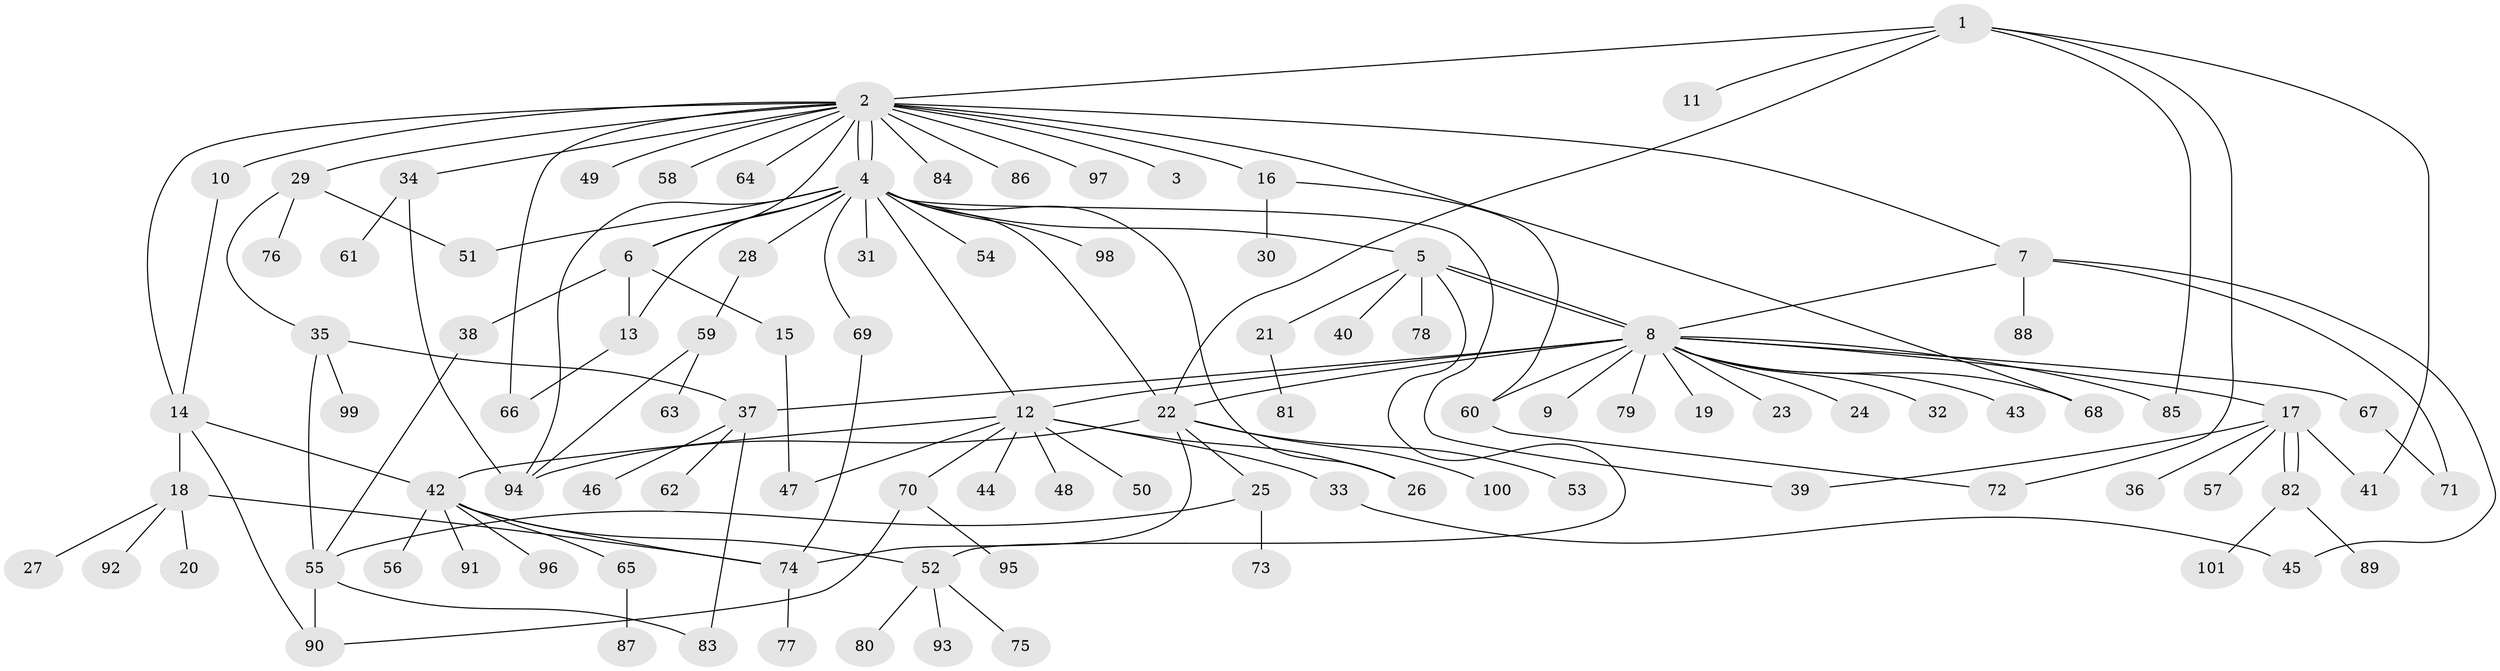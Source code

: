 // Generated by graph-tools (version 1.1) at 2025/49/03/09/25 03:49:47]
// undirected, 101 vertices, 136 edges
graph export_dot {
graph [start="1"]
  node [color=gray90,style=filled];
  1;
  2;
  3;
  4;
  5;
  6;
  7;
  8;
  9;
  10;
  11;
  12;
  13;
  14;
  15;
  16;
  17;
  18;
  19;
  20;
  21;
  22;
  23;
  24;
  25;
  26;
  27;
  28;
  29;
  30;
  31;
  32;
  33;
  34;
  35;
  36;
  37;
  38;
  39;
  40;
  41;
  42;
  43;
  44;
  45;
  46;
  47;
  48;
  49;
  50;
  51;
  52;
  53;
  54;
  55;
  56;
  57;
  58;
  59;
  60;
  61;
  62;
  63;
  64;
  65;
  66;
  67;
  68;
  69;
  70;
  71;
  72;
  73;
  74;
  75;
  76;
  77;
  78;
  79;
  80;
  81;
  82;
  83;
  84;
  85;
  86;
  87;
  88;
  89;
  90;
  91;
  92;
  93;
  94;
  95;
  96;
  97;
  98;
  99;
  100;
  101;
  1 -- 2;
  1 -- 11;
  1 -- 22;
  1 -- 41;
  1 -- 72;
  1 -- 85;
  2 -- 3;
  2 -- 4;
  2 -- 4;
  2 -- 6;
  2 -- 7;
  2 -- 10;
  2 -- 14;
  2 -- 16;
  2 -- 29;
  2 -- 34;
  2 -- 49;
  2 -- 58;
  2 -- 64;
  2 -- 66;
  2 -- 68;
  2 -- 84;
  2 -- 86;
  2 -- 97;
  4 -- 5;
  4 -- 6;
  4 -- 12;
  4 -- 13;
  4 -- 22;
  4 -- 26;
  4 -- 28;
  4 -- 31;
  4 -- 39;
  4 -- 51;
  4 -- 54;
  4 -- 69;
  4 -- 94;
  4 -- 98;
  5 -- 8;
  5 -- 8;
  5 -- 21;
  5 -- 40;
  5 -- 52;
  5 -- 78;
  6 -- 13;
  6 -- 15;
  6 -- 38;
  7 -- 8;
  7 -- 45;
  7 -- 71;
  7 -- 88;
  8 -- 9;
  8 -- 12;
  8 -- 17;
  8 -- 19;
  8 -- 22;
  8 -- 23;
  8 -- 24;
  8 -- 32;
  8 -- 37;
  8 -- 43;
  8 -- 60;
  8 -- 67;
  8 -- 68;
  8 -- 79;
  8 -- 85;
  10 -- 14;
  12 -- 26;
  12 -- 33;
  12 -- 42;
  12 -- 44;
  12 -- 47;
  12 -- 48;
  12 -- 50;
  12 -- 70;
  13 -- 66;
  14 -- 18;
  14 -- 42;
  14 -- 90;
  15 -- 47;
  16 -- 30;
  16 -- 60;
  17 -- 36;
  17 -- 39;
  17 -- 41;
  17 -- 57;
  17 -- 82;
  17 -- 82;
  18 -- 20;
  18 -- 27;
  18 -- 74;
  18 -- 92;
  21 -- 81;
  22 -- 25;
  22 -- 53;
  22 -- 74;
  22 -- 94;
  22 -- 100;
  25 -- 55;
  25 -- 73;
  28 -- 59;
  29 -- 35;
  29 -- 51;
  29 -- 76;
  33 -- 45;
  34 -- 61;
  34 -- 94;
  35 -- 37;
  35 -- 55;
  35 -- 99;
  37 -- 46;
  37 -- 62;
  37 -- 83;
  38 -- 55;
  42 -- 52;
  42 -- 56;
  42 -- 65;
  42 -- 74;
  42 -- 91;
  42 -- 96;
  52 -- 75;
  52 -- 80;
  52 -- 93;
  55 -- 83;
  55 -- 90;
  59 -- 63;
  59 -- 94;
  60 -- 72;
  65 -- 87;
  67 -- 71;
  69 -- 74;
  70 -- 90;
  70 -- 95;
  74 -- 77;
  82 -- 89;
  82 -- 101;
}
